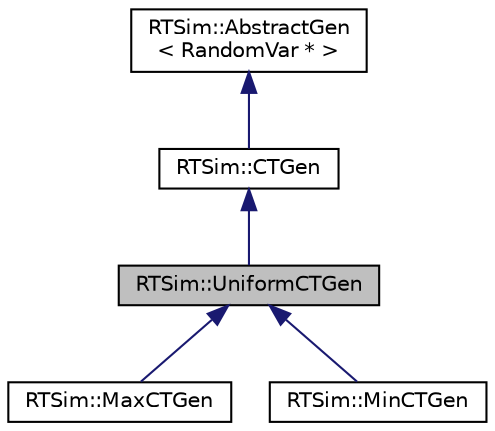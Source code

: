 digraph "RTSim::UniformCTGen"
{
  edge [fontname="Helvetica",fontsize="10",labelfontname="Helvetica",labelfontsize="10"];
  node [fontname="Helvetica",fontsize="10",shape=record];
  Node1 [label="RTSim::UniformCTGen",height=0.2,width=0.4,color="black", fillcolor="grey75", style="filled", fontcolor="black"];
  Node2 -> Node1 [dir="back",color="midnightblue",fontsize="10",style="solid",fontname="Helvetica"];
  Node2 [label="RTSim::CTGen",height=0.2,width=0.4,color="black", fillcolor="white", style="filled",URL="$d6/d22/classRTSim_1_1CTGen.html"];
  Node3 -> Node2 [dir="back",color="midnightblue",fontsize="10",style="solid",fontname="Helvetica"];
  Node3 [label="RTSim::AbstractGen\l\< RandomVar * \>",height=0.2,width=0.4,color="black", fillcolor="white", style="filled",URL="$df/da6/classRTSim_1_1AbstractGen.html"];
  Node1 -> Node4 [dir="back",color="midnightblue",fontsize="10",style="solid",fontname="Helvetica"];
  Node4 [label="RTSim::MaxCTGen",height=0.2,width=0.4,color="black", fillcolor="white", style="filled",URL="$dd/d73/classRTSim_1_1MaxCTGen.html"];
  Node1 -> Node5 [dir="back",color="midnightblue",fontsize="10",style="solid",fontname="Helvetica"];
  Node5 [label="RTSim::MinCTGen",height=0.2,width=0.4,color="black", fillcolor="white", style="filled",URL="$d4/d98/classRTSim_1_1MinCTGen.html"];
}
